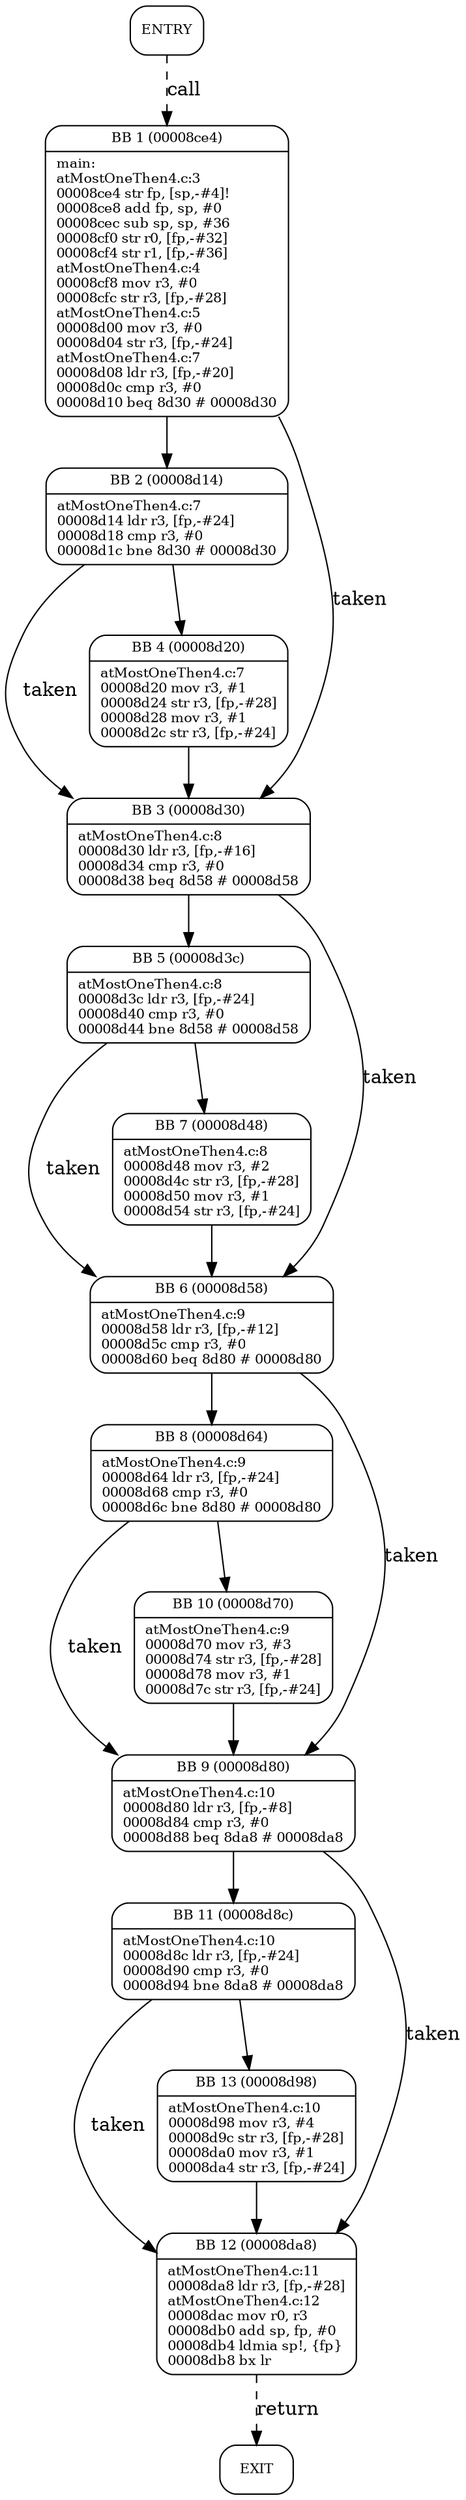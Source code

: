 digraph main{
node [shape=Mrecord, labeljust=l, fontsize=10];
	"0" [label="ENTRY"]
	"0" -> "1" [label="call", style=dashed, weight=2];
	"1" [label="{BB 1 (00008ce4) | main:\latMostOneThen4.c:3\l00008ce4    str fp, [sp,-#4]!\l00008ce8    add fp, sp, #0\l00008cec    sub sp, sp, #36\l00008cf0    str r0, [fp,-#32]\l00008cf4    str r1, [fp,-#36]\latMostOneThen4.c:4\l00008cf8    mov r3, #0\l00008cfc    str r3, [fp,-#28]\latMostOneThen4.c:5\l00008d00    mov r3, #0\l00008d04    str r3, [fp,-#24]\latMostOneThen4.c:7\l00008d08    ldr r3, [fp,-#20]\l00008d0c    cmp r3, #0\l00008d10    beq 8d30    # 00008d30\l }"]
	"1" -> "2" [weight=4];
	"1" -> "3" [label="taken", weight=3];
	"2" [label="{BB 2 (00008d14) | atMostOneThen4.c:7\l00008d14    ldr r3, [fp,-#24]\l00008d18    cmp r3, #0\l00008d1c    bne 8d30    # 00008d30\l }"]
	"2" -> "4" [weight=4];
	"2" -> "3" [label="taken", weight=3];
	"3" [label="{BB 3 (00008d30) | atMostOneThen4.c:8\l00008d30    ldr r3, [fp,-#16]\l00008d34    cmp r3, #0\l00008d38    beq 8d58    # 00008d58\l }"]
	"3" -> "5" [weight=4];
	"3" -> "6" [label="taken", weight=3];
	"4" [label="{BB 4 (00008d20) | atMostOneThen4.c:7\l00008d20    mov r3, #1\l00008d24    str r3, [fp,-#28]\l00008d28    mov r3, #1\l00008d2c    str r3, [fp,-#24]\l }"]
	"4" -> "3" [weight=4];
	"5" [label="{BB 5 (00008d3c) | atMostOneThen4.c:8\l00008d3c    ldr r3, [fp,-#24]\l00008d40    cmp r3, #0\l00008d44    bne 8d58    # 00008d58\l }"]
	"5" -> "7" [weight=4];
	"5" -> "6" [label="taken", weight=3];
	"6" [label="{BB 6 (00008d58) | atMostOneThen4.c:9\l00008d58    ldr r3, [fp,-#12]\l00008d5c    cmp r3, #0\l00008d60    beq 8d80    # 00008d80\l }"]
	"6" -> "8" [weight=4];
	"6" -> "9" [label="taken", weight=3];
	"7" [label="{BB 7 (00008d48) | atMostOneThen4.c:8\l00008d48    mov r3, #2\l00008d4c    str r3, [fp,-#28]\l00008d50    mov r3, #1\l00008d54    str r3, [fp,-#24]\l }"]
	"7" -> "6" [weight=4];
	"8" [label="{BB 8 (00008d64) | atMostOneThen4.c:9\l00008d64    ldr r3, [fp,-#24]\l00008d68    cmp r3, #0\l00008d6c    bne 8d80    # 00008d80\l }"]
	"8" -> "10" [weight=4];
	"8" -> "9" [label="taken", weight=3];
	"9" [label="{BB 9 (00008d80) | atMostOneThen4.c:10\l00008d80    ldr r3, [fp,-#8]\l00008d84    cmp r3, #0\l00008d88    beq 8da8    # 00008da8\l }"]
	"9" -> "11" [weight=4];
	"9" -> "12" [label="taken", weight=3];
	"10" [label="{BB 10 (00008d70) | atMostOneThen4.c:9\l00008d70    mov r3, #3\l00008d74    str r3, [fp,-#28]\l00008d78    mov r3, #1\l00008d7c    str r3, [fp,-#24]\l }"]
	"10" -> "9" [weight=4];
	"11" [label="{BB 11 (00008d8c) | atMostOneThen4.c:10\l00008d8c    ldr r3, [fp,-#24]\l00008d90    cmp r3, #0\l00008d94    bne 8da8    # 00008da8\l }"]
	"11" -> "13" [weight=4];
	"11" -> "12" [label="taken", weight=3];
	"12" [label="{BB 12 (00008da8) | atMostOneThen4.c:11\l00008da8    ldr r3, [fp,-#28]\latMostOneThen4.c:12\l00008dac    mov r0, r3\l00008db0    add sp, fp, #0\l00008db4    ldmia sp!, \{fp\}\l00008db8    bx lr\l }"]
	"12" -> "14" [label="return", style=dashed, weight=2];
	"13" [label="{BB 13 (00008d98) | atMostOneThen4.c:10\l00008d98    mov r3, #4\l00008d9c    str r3, [fp,-#28]\l00008da0    mov r3, #1\l00008da4    str r3, [fp,-#24]\l }"]
	"13" -> "12" [weight=4];
	"14" [label="EXIT"]
}
